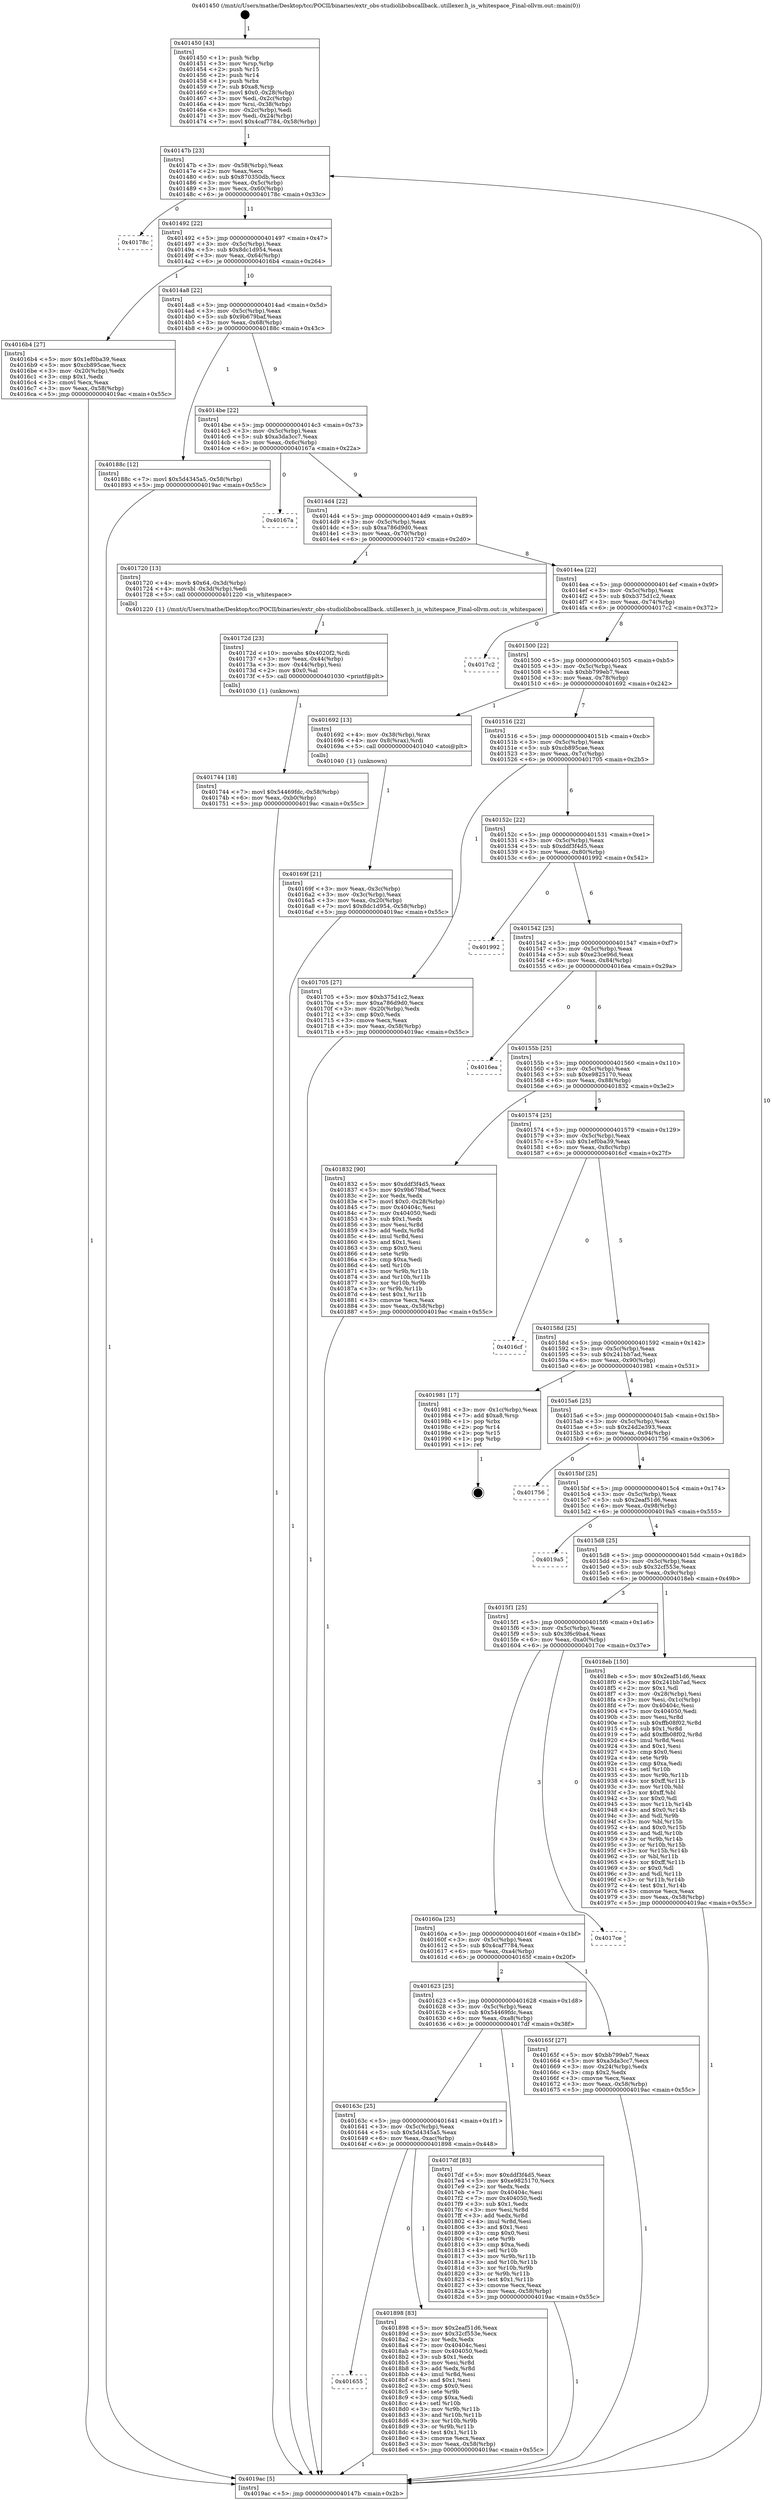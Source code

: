 digraph "0x401450" {
  label = "0x401450 (/mnt/c/Users/mathe/Desktop/tcc/POCII/binaries/extr_obs-studiolibobscallback..utillexer.h_is_whitespace_Final-ollvm.out::main(0))"
  labelloc = "t"
  node[shape=record]

  Entry [label="",width=0.3,height=0.3,shape=circle,fillcolor=black,style=filled]
  "0x40147b" [label="{
     0x40147b [23]\l
     | [instrs]\l
     &nbsp;&nbsp;0x40147b \<+3\>: mov -0x58(%rbp),%eax\l
     &nbsp;&nbsp;0x40147e \<+2\>: mov %eax,%ecx\l
     &nbsp;&nbsp;0x401480 \<+6\>: sub $0x870350db,%ecx\l
     &nbsp;&nbsp;0x401486 \<+3\>: mov %eax,-0x5c(%rbp)\l
     &nbsp;&nbsp;0x401489 \<+3\>: mov %ecx,-0x60(%rbp)\l
     &nbsp;&nbsp;0x40148c \<+6\>: je 000000000040178c \<main+0x33c\>\l
  }"]
  "0x40178c" [label="{
     0x40178c\l
  }", style=dashed]
  "0x401492" [label="{
     0x401492 [22]\l
     | [instrs]\l
     &nbsp;&nbsp;0x401492 \<+5\>: jmp 0000000000401497 \<main+0x47\>\l
     &nbsp;&nbsp;0x401497 \<+3\>: mov -0x5c(%rbp),%eax\l
     &nbsp;&nbsp;0x40149a \<+5\>: sub $0x8dc1d954,%eax\l
     &nbsp;&nbsp;0x40149f \<+3\>: mov %eax,-0x64(%rbp)\l
     &nbsp;&nbsp;0x4014a2 \<+6\>: je 00000000004016b4 \<main+0x264\>\l
  }"]
  Exit [label="",width=0.3,height=0.3,shape=circle,fillcolor=black,style=filled,peripheries=2]
  "0x4016b4" [label="{
     0x4016b4 [27]\l
     | [instrs]\l
     &nbsp;&nbsp;0x4016b4 \<+5\>: mov $0x1ef0ba39,%eax\l
     &nbsp;&nbsp;0x4016b9 \<+5\>: mov $0xcb895cae,%ecx\l
     &nbsp;&nbsp;0x4016be \<+3\>: mov -0x20(%rbp),%edx\l
     &nbsp;&nbsp;0x4016c1 \<+3\>: cmp $0x1,%edx\l
     &nbsp;&nbsp;0x4016c4 \<+3\>: cmovl %ecx,%eax\l
     &nbsp;&nbsp;0x4016c7 \<+3\>: mov %eax,-0x58(%rbp)\l
     &nbsp;&nbsp;0x4016ca \<+5\>: jmp 00000000004019ac \<main+0x55c\>\l
  }"]
  "0x4014a8" [label="{
     0x4014a8 [22]\l
     | [instrs]\l
     &nbsp;&nbsp;0x4014a8 \<+5\>: jmp 00000000004014ad \<main+0x5d\>\l
     &nbsp;&nbsp;0x4014ad \<+3\>: mov -0x5c(%rbp),%eax\l
     &nbsp;&nbsp;0x4014b0 \<+5\>: sub $0x9b679baf,%eax\l
     &nbsp;&nbsp;0x4014b5 \<+3\>: mov %eax,-0x68(%rbp)\l
     &nbsp;&nbsp;0x4014b8 \<+6\>: je 000000000040188c \<main+0x43c\>\l
  }"]
  "0x401655" [label="{
     0x401655\l
  }", style=dashed]
  "0x40188c" [label="{
     0x40188c [12]\l
     | [instrs]\l
     &nbsp;&nbsp;0x40188c \<+7\>: movl $0x5d4345a5,-0x58(%rbp)\l
     &nbsp;&nbsp;0x401893 \<+5\>: jmp 00000000004019ac \<main+0x55c\>\l
  }"]
  "0x4014be" [label="{
     0x4014be [22]\l
     | [instrs]\l
     &nbsp;&nbsp;0x4014be \<+5\>: jmp 00000000004014c3 \<main+0x73\>\l
     &nbsp;&nbsp;0x4014c3 \<+3\>: mov -0x5c(%rbp),%eax\l
     &nbsp;&nbsp;0x4014c6 \<+5\>: sub $0xa3da3cc7,%eax\l
     &nbsp;&nbsp;0x4014cb \<+3\>: mov %eax,-0x6c(%rbp)\l
     &nbsp;&nbsp;0x4014ce \<+6\>: je 000000000040167a \<main+0x22a\>\l
  }"]
  "0x401898" [label="{
     0x401898 [83]\l
     | [instrs]\l
     &nbsp;&nbsp;0x401898 \<+5\>: mov $0x2eaf51d6,%eax\l
     &nbsp;&nbsp;0x40189d \<+5\>: mov $0x32cf553e,%ecx\l
     &nbsp;&nbsp;0x4018a2 \<+2\>: xor %edx,%edx\l
     &nbsp;&nbsp;0x4018a4 \<+7\>: mov 0x40404c,%esi\l
     &nbsp;&nbsp;0x4018ab \<+7\>: mov 0x404050,%edi\l
     &nbsp;&nbsp;0x4018b2 \<+3\>: sub $0x1,%edx\l
     &nbsp;&nbsp;0x4018b5 \<+3\>: mov %esi,%r8d\l
     &nbsp;&nbsp;0x4018b8 \<+3\>: add %edx,%r8d\l
     &nbsp;&nbsp;0x4018bb \<+4\>: imul %r8d,%esi\l
     &nbsp;&nbsp;0x4018bf \<+3\>: and $0x1,%esi\l
     &nbsp;&nbsp;0x4018c2 \<+3\>: cmp $0x0,%esi\l
     &nbsp;&nbsp;0x4018c5 \<+4\>: sete %r9b\l
     &nbsp;&nbsp;0x4018c9 \<+3\>: cmp $0xa,%edi\l
     &nbsp;&nbsp;0x4018cc \<+4\>: setl %r10b\l
     &nbsp;&nbsp;0x4018d0 \<+3\>: mov %r9b,%r11b\l
     &nbsp;&nbsp;0x4018d3 \<+3\>: and %r10b,%r11b\l
     &nbsp;&nbsp;0x4018d6 \<+3\>: xor %r10b,%r9b\l
     &nbsp;&nbsp;0x4018d9 \<+3\>: or %r9b,%r11b\l
     &nbsp;&nbsp;0x4018dc \<+4\>: test $0x1,%r11b\l
     &nbsp;&nbsp;0x4018e0 \<+3\>: cmovne %ecx,%eax\l
     &nbsp;&nbsp;0x4018e3 \<+3\>: mov %eax,-0x58(%rbp)\l
     &nbsp;&nbsp;0x4018e6 \<+5\>: jmp 00000000004019ac \<main+0x55c\>\l
  }"]
  "0x40167a" [label="{
     0x40167a\l
  }", style=dashed]
  "0x4014d4" [label="{
     0x4014d4 [22]\l
     | [instrs]\l
     &nbsp;&nbsp;0x4014d4 \<+5\>: jmp 00000000004014d9 \<main+0x89\>\l
     &nbsp;&nbsp;0x4014d9 \<+3\>: mov -0x5c(%rbp),%eax\l
     &nbsp;&nbsp;0x4014dc \<+5\>: sub $0xa786d9d0,%eax\l
     &nbsp;&nbsp;0x4014e1 \<+3\>: mov %eax,-0x70(%rbp)\l
     &nbsp;&nbsp;0x4014e4 \<+6\>: je 0000000000401720 \<main+0x2d0\>\l
  }"]
  "0x40163c" [label="{
     0x40163c [25]\l
     | [instrs]\l
     &nbsp;&nbsp;0x40163c \<+5\>: jmp 0000000000401641 \<main+0x1f1\>\l
     &nbsp;&nbsp;0x401641 \<+3\>: mov -0x5c(%rbp),%eax\l
     &nbsp;&nbsp;0x401644 \<+5\>: sub $0x5d4345a5,%eax\l
     &nbsp;&nbsp;0x401649 \<+6\>: mov %eax,-0xac(%rbp)\l
     &nbsp;&nbsp;0x40164f \<+6\>: je 0000000000401898 \<main+0x448\>\l
  }"]
  "0x401720" [label="{
     0x401720 [13]\l
     | [instrs]\l
     &nbsp;&nbsp;0x401720 \<+4\>: movb $0x64,-0x3d(%rbp)\l
     &nbsp;&nbsp;0x401724 \<+4\>: movsbl -0x3d(%rbp),%edi\l
     &nbsp;&nbsp;0x401728 \<+5\>: call 0000000000401220 \<is_whitespace\>\l
     | [calls]\l
     &nbsp;&nbsp;0x401220 \{1\} (/mnt/c/Users/mathe/Desktop/tcc/POCII/binaries/extr_obs-studiolibobscallback..utillexer.h_is_whitespace_Final-ollvm.out::is_whitespace)\l
  }"]
  "0x4014ea" [label="{
     0x4014ea [22]\l
     | [instrs]\l
     &nbsp;&nbsp;0x4014ea \<+5\>: jmp 00000000004014ef \<main+0x9f\>\l
     &nbsp;&nbsp;0x4014ef \<+3\>: mov -0x5c(%rbp),%eax\l
     &nbsp;&nbsp;0x4014f2 \<+5\>: sub $0xb375d1c2,%eax\l
     &nbsp;&nbsp;0x4014f7 \<+3\>: mov %eax,-0x74(%rbp)\l
     &nbsp;&nbsp;0x4014fa \<+6\>: je 00000000004017c2 \<main+0x372\>\l
  }"]
  "0x4017df" [label="{
     0x4017df [83]\l
     | [instrs]\l
     &nbsp;&nbsp;0x4017df \<+5\>: mov $0xddf3f4d5,%eax\l
     &nbsp;&nbsp;0x4017e4 \<+5\>: mov $0xe9825170,%ecx\l
     &nbsp;&nbsp;0x4017e9 \<+2\>: xor %edx,%edx\l
     &nbsp;&nbsp;0x4017eb \<+7\>: mov 0x40404c,%esi\l
     &nbsp;&nbsp;0x4017f2 \<+7\>: mov 0x404050,%edi\l
     &nbsp;&nbsp;0x4017f9 \<+3\>: sub $0x1,%edx\l
     &nbsp;&nbsp;0x4017fc \<+3\>: mov %esi,%r8d\l
     &nbsp;&nbsp;0x4017ff \<+3\>: add %edx,%r8d\l
     &nbsp;&nbsp;0x401802 \<+4\>: imul %r8d,%esi\l
     &nbsp;&nbsp;0x401806 \<+3\>: and $0x1,%esi\l
     &nbsp;&nbsp;0x401809 \<+3\>: cmp $0x0,%esi\l
     &nbsp;&nbsp;0x40180c \<+4\>: sete %r9b\l
     &nbsp;&nbsp;0x401810 \<+3\>: cmp $0xa,%edi\l
     &nbsp;&nbsp;0x401813 \<+4\>: setl %r10b\l
     &nbsp;&nbsp;0x401817 \<+3\>: mov %r9b,%r11b\l
     &nbsp;&nbsp;0x40181a \<+3\>: and %r10b,%r11b\l
     &nbsp;&nbsp;0x40181d \<+3\>: xor %r10b,%r9b\l
     &nbsp;&nbsp;0x401820 \<+3\>: or %r9b,%r11b\l
     &nbsp;&nbsp;0x401823 \<+4\>: test $0x1,%r11b\l
     &nbsp;&nbsp;0x401827 \<+3\>: cmovne %ecx,%eax\l
     &nbsp;&nbsp;0x40182a \<+3\>: mov %eax,-0x58(%rbp)\l
     &nbsp;&nbsp;0x40182d \<+5\>: jmp 00000000004019ac \<main+0x55c\>\l
  }"]
  "0x4017c2" [label="{
     0x4017c2\l
  }", style=dashed]
  "0x401500" [label="{
     0x401500 [22]\l
     | [instrs]\l
     &nbsp;&nbsp;0x401500 \<+5\>: jmp 0000000000401505 \<main+0xb5\>\l
     &nbsp;&nbsp;0x401505 \<+3\>: mov -0x5c(%rbp),%eax\l
     &nbsp;&nbsp;0x401508 \<+5\>: sub $0xbb799eb7,%eax\l
     &nbsp;&nbsp;0x40150d \<+3\>: mov %eax,-0x78(%rbp)\l
     &nbsp;&nbsp;0x401510 \<+6\>: je 0000000000401692 \<main+0x242\>\l
  }"]
  "0x401744" [label="{
     0x401744 [18]\l
     | [instrs]\l
     &nbsp;&nbsp;0x401744 \<+7\>: movl $0x54469fdc,-0x58(%rbp)\l
     &nbsp;&nbsp;0x40174b \<+6\>: mov %eax,-0xb0(%rbp)\l
     &nbsp;&nbsp;0x401751 \<+5\>: jmp 00000000004019ac \<main+0x55c\>\l
  }"]
  "0x401692" [label="{
     0x401692 [13]\l
     | [instrs]\l
     &nbsp;&nbsp;0x401692 \<+4\>: mov -0x38(%rbp),%rax\l
     &nbsp;&nbsp;0x401696 \<+4\>: mov 0x8(%rax),%rdi\l
     &nbsp;&nbsp;0x40169a \<+5\>: call 0000000000401040 \<atoi@plt\>\l
     | [calls]\l
     &nbsp;&nbsp;0x401040 \{1\} (unknown)\l
  }"]
  "0x401516" [label="{
     0x401516 [22]\l
     | [instrs]\l
     &nbsp;&nbsp;0x401516 \<+5\>: jmp 000000000040151b \<main+0xcb\>\l
     &nbsp;&nbsp;0x40151b \<+3\>: mov -0x5c(%rbp),%eax\l
     &nbsp;&nbsp;0x40151e \<+5\>: sub $0xcb895cae,%eax\l
     &nbsp;&nbsp;0x401523 \<+3\>: mov %eax,-0x7c(%rbp)\l
     &nbsp;&nbsp;0x401526 \<+6\>: je 0000000000401705 \<main+0x2b5\>\l
  }"]
  "0x40172d" [label="{
     0x40172d [23]\l
     | [instrs]\l
     &nbsp;&nbsp;0x40172d \<+10\>: movabs $0x4020f2,%rdi\l
     &nbsp;&nbsp;0x401737 \<+3\>: mov %eax,-0x44(%rbp)\l
     &nbsp;&nbsp;0x40173a \<+3\>: mov -0x44(%rbp),%esi\l
     &nbsp;&nbsp;0x40173d \<+2\>: mov $0x0,%al\l
     &nbsp;&nbsp;0x40173f \<+5\>: call 0000000000401030 \<printf@plt\>\l
     | [calls]\l
     &nbsp;&nbsp;0x401030 \{1\} (unknown)\l
  }"]
  "0x401705" [label="{
     0x401705 [27]\l
     | [instrs]\l
     &nbsp;&nbsp;0x401705 \<+5\>: mov $0xb375d1c2,%eax\l
     &nbsp;&nbsp;0x40170a \<+5\>: mov $0xa786d9d0,%ecx\l
     &nbsp;&nbsp;0x40170f \<+3\>: mov -0x20(%rbp),%edx\l
     &nbsp;&nbsp;0x401712 \<+3\>: cmp $0x0,%edx\l
     &nbsp;&nbsp;0x401715 \<+3\>: cmove %ecx,%eax\l
     &nbsp;&nbsp;0x401718 \<+3\>: mov %eax,-0x58(%rbp)\l
     &nbsp;&nbsp;0x40171b \<+5\>: jmp 00000000004019ac \<main+0x55c\>\l
  }"]
  "0x40152c" [label="{
     0x40152c [22]\l
     | [instrs]\l
     &nbsp;&nbsp;0x40152c \<+5\>: jmp 0000000000401531 \<main+0xe1\>\l
     &nbsp;&nbsp;0x401531 \<+3\>: mov -0x5c(%rbp),%eax\l
     &nbsp;&nbsp;0x401534 \<+5\>: sub $0xddf3f4d5,%eax\l
     &nbsp;&nbsp;0x401539 \<+3\>: mov %eax,-0x80(%rbp)\l
     &nbsp;&nbsp;0x40153c \<+6\>: je 0000000000401992 \<main+0x542\>\l
  }"]
  "0x40169f" [label="{
     0x40169f [21]\l
     | [instrs]\l
     &nbsp;&nbsp;0x40169f \<+3\>: mov %eax,-0x3c(%rbp)\l
     &nbsp;&nbsp;0x4016a2 \<+3\>: mov -0x3c(%rbp),%eax\l
     &nbsp;&nbsp;0x4016a5 \<+3\>: mov %eax,-0x20(%rbp)\l
     &nbsp;&nbsp;0x4016a8 \<+7\>: movl $0x8dc1d954,-0x58(%rbp)\l
     &nbsp;&nbsp;0x4016af \<+5\>: jmp 00000000004019ac \<main+0x55c\>\l
  }"]
  "0x401992" [label="{
     0x401992\l
  }", style=dashed]
  "0x401542" [label="{
     0x401542 [25]\l
     | [instrs]\l
     &nbsp;&nbsp;0x401542 \<+5\>: jmp 0000000000401547 \<main+0xf7\>\l
     &nbsp;&nbsp;0x401547 \<+3\>: mov -0x5c(%rbp),%eax\l
     &nbsp;&nbsp;0x40154a \<+5\>: sub $0xe23ce96d,%eax\l
     &nbsp;&nbsp;0x40154f \<+6\>: mov %eax,-0x84(%rbp)\l
     &nbsp;&nbsp;0x401555 \<+6\>: je 00000000004016ea \<main+0x29a\>\l
  }"]
  "0x401450" [label="{
     0x401450 [43]\l
     | [instrs]\l
     &nbsp;&nbsp;0x401450 \<+1\>: push %rbp\l
     &nbsp;&nbsp;0x401451 \<+3\>: mov %rsp,%rbp\l
     &nbsp;&nbsp;0x401454 \<+2\>: push %r15\l
     &nbsp;&nbsp;0x401456 \<+2\>: push %r14\l
     &nbsp;&nbsp;0x401458 \<+1\>: push %rbx\l
     &nbsp;&nbsp;0x401459 \<+7\>: sub $0xa8,%rsp\l
     &nbsp;&nbsp;0x401460 \<+7\>: movl $0x0,-0x28(%rbp)\l
     &nbsp;&nbsp;0x401467 \<+3\>: mov %edi,-0x2c(%rbp)\l
     &nbsp;&nbsp;0x40146a \<+4\>: mov %rsi,-0x38(%rbp)\l
     &nbsp;&nbsp;0x40146e \<+3\>: mov -0x2c(%rbp),%edi\l
     &nbsp;&nbsp;0x401471 \<+3\>: mov %edi,-0x24(%rbp)\l
     &nbsp;&nbsp;0x401474 \<+7\>: movl $0x4caf7784,-0x58(%rbp)\l
  }"]
  "0x4016ea" [label="{
     0x4016ea\l
  }", style=dashed]
  "0x40155b" [label="{
     0x40155b [25]\l
     | [instrs]\l
     &nbsp;&nbsp;0x40155b \<+5\>: jmp 0000000000401560 \<main+0x110\>\l
     &nbsp;&nbsp;0x401560 \<+3\>: mov -0x5c(%rbp),%eax\l
     &nbsp;&nbsp;0x401563 \<+5\>: sub $0xe9825170,%eax\l
     &nbsp;&nbsp;0x401568 \<+6\>: mov %eax,-0x88(%rbp)\l
     &nbsp;&nbsp;0x40156e \<+6\>: je 0000000000401832 \<main+0x3e2\>\l
  }"]
  "0x4019ac" [label="{
     0x4019ac [5]\l
     | [instrs]\l
     &nbsp;&nbsp;0x4019ac \<+5\>: jmp 000000000040147b \<main+0x2b\>\l
  }"]
  "0x401832" [label="{
     0x401832 [90]\l
     | [instrs]\l
     &nbsp;&nbsp;0x401832 \<+5\>: mov $0xddf3f4d5,%eax\l
     &nbsp;&nbsp;0x401837 \<+5\>: mov $0x9b679baf,%ecx\l
     &nbsp;&nbsp;0x40183c \<+2\>: xor %edx,%edx\l
     &nbsp;&nbsp;0x40183e \<+7\>: movl $0x0,-0x28(%rbp)\l
     &nbsp;&nbsp;0x401845 \<+7\>: mov 0x40404c,%esi\l
     &nbsp;&nbsp;0x40184c \<+7\>: mov 0x404050,%edi\l
     &nbsp;&nbsp;0x401853 \<+3\>: sub $0x1,%edx\l
     &nbsp;&nbsp;0x401856 \<+3\>: mov %esi,%r8d\l
     &nbsp;&nbsp;0x401859 \<+3\>: add %edx,%r8d\l
     &nbsp;&nbsp;0x40185c \<+4\>: imul %r8d,%esi\l
     &nbsp;&nbsp;0x401860 \<+3\>: and $0x1,%esi\l
     &nbsp;&nbsp;0x401863 \<+3\>: cmp $0x0,%esi\l
     &nbsp;&nbsp;0x401866 \<+4\>: sete %r9b\l
     &nbsp;&nbsp;0x40186a \<+3\>: cmp $0xa,%edi\l
     &nbsp;&nbsp;0x40186d \<+4\>: setl %r10b\l
     &nbsp;&nbsp;0x401871 \<+3\>: mov %r9b,%r11b\l
     &nbsp;&nbsp;0x401874 \<+3\>: and %r10b,%r11b\l
     &nbsp;&nbsp;0x401877 \<+3\>: xor %r10b,%r9b\l
     &nbsp;&nbsp;0x40187a \<+3\>: or %r9b,%r11b\l
     &nbsp;&nbsp;0x40187d \<+4\>: test $0x1,%r11b\l
     &nbsp;&nbsp;0x401881 \<+3\>: cmovne %ecx,%eax\l
     &nbsp;&nbsp;0x401884 \<+3\>: mov %eax,-0x58(%rbp)\l
     &nbsp;&nbsp;0x401887 \<+5\>: jmp 00000000004019ac \<main+0x55c\>\l
  }"]
  "0x401574" [label="{
     0x401574 [25]\l
     | [instrs]\l
     &nbsp;&nbsp;0x401574 \<+5\>: jmp 0000000000401579 \<main+0x129\>\l
     &nbsp;&nbsp;0x401579 \<+3\>: mov -0x5c(%rbp),%eax\l
     &nbsp;&nbsp;0x40157c \<+5\>: sub $0x1ef0ba39,%eax\l
     &nbsp;&nbsp;0x401581 \<+6\>: mov %eax,-0x8c(%rbp)\l
     &nbsp;&nbsp;0x401587 \<+6\>: je 00000000004016cf \<main+0x27f\>\l
  }"]
  "0x401623" [label="{
     0x401623 [25]\l
     | [instrs]\l
     &nbsp;&nbsp;0x401623 \<+5\>: jmp 0000000000401628 \<main+0x1d8\>\l
     &nbsp;&nbsp;0x401628 \<+3\>: mov -0x5c(%rbp),%eax\l
     &nbsp;&nbsp;0x40162b \<+5\>: sub $0x54469fdc,%eax\l
     &nbsp;&nbsp;0x401630 \<+6\>: mov %eax,-0xa8(%rbp)\l
     &nbsp;&nbsp;0x401636 \<+6\>: je 00000000004017df \<main+0x38f\>\l
  }"]
  "0x4016cf" [label="{
     0x4016cf\l
  }", style=dashed]
  "0x40158d" [label="{
     0x40158d [25]\l
     | [instrs]\l
     &nbsp;&nbsp;0x40158d \<+5\>: jmp 0000000000401592 \<main+0x142\>\l
     &nbsp;&nbsp;0x401592 \<+3\>: mov -0x5c(%rbp),%eax\l
     &nbsp;&nbsp;0x401595 \<+5\>: sub $0x241bb7ad,%eax\l
     &nbsp;&nbsp;0x40159a \<+6\>: mov %eax,-0x90(%rbp)\l
     &nbsp;&nbsp;0x4015a0 \<+6\>: je 0000000000401981 \<main+0x531\>\l
  }"]
  "0x40165f" [label="{
     0x40165f [27]\l
     | [instrs]\l
     &nbsp;&nbsp;0x40165f \<+5\>: mov $0xbb799eb7,%eax\l
     &nbsp;&nbsp;0x401664 \<+5\>: mov $0xa3da3cc7,%ecx\l
     &nbsp;&nbsp;0x401669 \<+3\>: mov -0x24(%rbp),%edx\l
     &nbsp;&nbsp;0x40166c \<+3\>: cmp $0x2,%edx\l
     &nbsp;&nbsp;0x40166f \<+3\>: cmovne %ecx,%eax\l
     &nbsp;&nbsp;0x401672 \<+3\>: mov %eax,-0x58(%rbp)\l
     &nbsp;&nbsp;0x401675 \<+5\>: jmp 00000000004019ac \<main+0x55c\>\l
  }"]
  "0x401981" [label="{
     0x401981 [17]\l
     | [instrs]\l
     &nbsp;&nbsp;0x401981 \<+3\>: mov -0x1c(%rbp),%eax\l
     &nbsp;&nbsp;0x401984 \<+7\>: add $0xa8,%rsp\l
     &nbsp;&nbsp;0x40198b \<+1\>: pop %rbx\l
     &nbsp;&nbsp;0x40198c \<+2\>: pop %r14\l
     &nbsp;&nbsp;0x40198e \<+2\>: pop %r15\l
     &nbsp;&nbsp;0x401990 \<+1\>: pop %rbp\l
     &nbsp;&nbsp;0x401991 \<+1\>: ret\l
  }"]
  "0x4015a6" [label="{
     0x4015a6 [25]\l
     | [instrs]\l
     &nbsp;&nbsp;0x4015a6 \<+5\>: jmp 00000000004015ab \<main+0x15b\>\l
     &nbsp;&nbsp;0x4015ab \<+3\>: mov -0x5c(%rbp),%eax\l
     &nbsp;&nbsp;0x4015ae \<+5\>: sub $0x24d2e393,%eax\l
     &nbsp;&nbsp;0x4015b3 \<+6\>: mov %eax,-0x94(%rbp)\l
     &nbsp;&nbsp;0x4015b9 \<+6\>: je 0000000000401756 \<main+0x306\>\l
  }"]
  "0x40160a" [label="{
     0x40160a [25]\l
     | [instrs]\l
     &nbsp;&nbsp;0x40160a \<+5\>: jmp 000000000040160f \<main+0x1bf\>\l
     &nbsp;&nbsp;0x40160f \<+3\>: mov -0x5c(%rbp),%eax\l
     &nbsp;&nbsp;0x401612 \<+5\>: sub $0x4caf7784,%eax\l
     &nbsp;&nbsp;0x401617 \<+6\>: mov %eax,-0xa4(%rbp)\l
     &nbsp;&nbsp;0x40161d \<+6\>: je 000000000040165f \<main+0x20f\>\l
  }"]
  "0x401756" [label="{
     0x401756\l
  }", style=dashed]
  "0x4015bf" [label="{
     0x4015bf [25]\l
     | [instrs]\l
     &nbsp;&nbsp;0x4015bf \<+5\>: jmp 00000000004015c4 \<main+0x174\>\l
     &nbsp;&nbsp;0x4015c4 \<+3\>: mov -0x5c(%rbp),%eax\l
     &nbsp;&nbsp;0x4015c7 \<+5\>: sub $0x2eaf51d6,%eax\l
     &nbsp;&nbsp;0x4015cc \<+6\>: mov %eax,-0x98(%rbp)\l
     &nbsp;&nbsp;0x4015d2 \<+6\>: je 00000000004019a5 \<main+0x555\>\l
  }"]
  "0x4017ce" [label="{
     0x4017ce\l
  }", style=dashed]
  "0x4019a5" [label="{
     0x4019a5\l
  }", style=dashed]
  "0x4015d8" [label="{
     0x4015d8 [25]\l
     | [instrs]\l
     &nbsp;&nbsp;0x4015d8 \<+5\>: jmp 00000000004015dd \<main+0x18d\>\l
     &nbsp;&nbsp;0x4015dd \<+3\>: mov -0x5c(%rbp),%eax\l
     &nbsp;&nbsp;0x4015e0 \<+5\>: sub $0x32cf553e,%eax\l
     &nbsp;&nbsp;0x4015e5 \<+6\>: mov %eax,-0x9c(%rbp)\l
     &nbsp;&nbsp;0x4015eb \<+6\>: je 00000000004018eb \<main+0x49b\>\l
  }"]
  "0x4015f1" [label="{
     0x4015f1 [25]\l
     | [instrs]\l
     &nbsp;&nbsp;0x4015f1 \<+5\>: jmp 00000000004015f6 \<main+0x1a6\>\l
     &nbsp;&nbsp;0x4015f6 \<+3\>: mov -0x5c(%rbp),%eax\l
     &nbsp;&nbsp;0x4015f9 \<+5\>: sub $0x3f6c9ba4,%eax\l
     &nbsp;&nbsp;0x4015fe \<+6\>: mov %eax,-0xa0(%rbp)\l
     &nbsp;&nbsp;0x401604 \<+6\>: je 00000000004017ce \<main+0x37e\>\l
  }"]
  "0x4018eb" [label="{
     0x4018eb [150]\l
     | [instrs]\l
     &nbsp;&nbsp;0x4018eb \<+5\>: mov $0x2eaf51d6,%eax\l
     &nbsp;&nbsp;0x4018f0 \<+5\>: mov $0x241bb7ad,%ecx\l
     &nbsp;&nbsp;0x4018f5 \<+2\>: mov $0x1,%dl\l
     &nbsp;&nbsp;0x4018f7 \<+3\>: mov -0x28(%rbp),%esi\l
     &nbsp;&nbsp;0x4018fa \<+3\>: mov %esi,-0x1c(%rbp)\l
     &nbsp;&nbsp;0x4018fd \<+7\>: mov 0x40404c,%esi\l
     &nbsp;&nbsp;0x401904 \<+7\>: mov 0x404050,%edi\l
     &nbsp;&nbsp;0x40190b \<+3\>: mov %esi,%r8d\l
     &nbsp;&nbsp;0x40190e \<+7\>: sub $0xffb08f02,%r8d\l
     &nbsp;&nbsp;0x401915 \<+4\>: sub $0x1,%r8d\l
     &nbsp;&nbsp;0x401919 \<+7\>: add $0xffb08f02,%r8d\l
     &nbsp;&nbsp;0x401920 \<+4\>: imul %r8d,%esi\l
     &nbsp;&nbsp;0x401924 \<+3\>: and $0x1,%esi\l
     &nbsp;&nbsp;0x401927 \<+3\>: cmp $0x0,%esi\l
     &nbsp;&nbsp;0x40192a \<+4\>: sete %r9b\l
     &nbsp;&nbsp;0x40192e \<+3\>: cmp $0xa,%edi\l
     &nbsp;&nbsp;0x401931 \<+4\>: setl %r10b\l
     &nbsp;&nbsp;0x401935 \<+3\>: mov %r9b,%r11b\l
     &nbsp;&nbsp;0x401938 \<+4\>: xor $0xff,%r11b\l
     &nbsp;&nbsp;0x40193c \<+3\>: mov %r10b,%bl\l
     &nbsp;&nbsp;0x40193f \<+3\>: xor $0xff,%bl\l
     &nbsp;&nbsp;0x401942 \<+3\>: xor $0x0,%dl\l
     &nbsp;&nbsp;0x401945 \<+3\>: mov %r11b,%r14b\l
     &nbsp;&nbsp;0x401948 \<+4\>: and $0x0,%r14b\l
     &nbsp;&nbsp;0x40194c \<+3\>: and %dl,%r9b\l
     &nbsp;&nbsp;0x40194f \<+3\>: mov %bl,%r15b\l
     &nbsp;&nbsp;0x401952 \<+4\>: and $0x0,%r15b\l
     &nbsp;&nbsp;0x401956 \<+3\>: and %dl,%r10b\l
     &nbsp;&nbsp;0x401959 \<+3\>: or %r9b,%r14b\l
     &nbsp;&nbsp;0x40195c \<+3\>: or %r10b,%r15b\l
     &nbsp;&nbsp;0x40195f \<+3\>: xor %r15b,%r14b\l
     &nbsp;&nbsp;0x401962 \<+3\>: or %bl,%r11b\l
     &nbsp;&nbsp;0x401965 \<+4\>: xor $0xff,%r11b\l
     &nbsp;&nbsp;0x401969 \<+3\>: or $0x0,%dl\l
     &nbsp;&nbsp;0x40196c \<+3\>: and %dl,%r11b\l
     &nbsp;&nbsp;0x40196f \<+3\>: or %r11b,%r14b\l
     &nbsp;&nbsp;0x401972 \<+4\>: test $0x1,%r14b\l
     &nbsp;&nbsp;0x401976 \<+3\>: cmovne %ecx,%eax\l
     &nbsp;&nbsp;0x401979 \<+3\>: mov %eax,-0x58(%rbp)\l
     &nbsp;&nbsp;0x40197c \<+5\>: jmp 00000000004019ac \<main+0x55c\>\l
  }"]
  Entry -> "0x401450" [label=" 1"]
  "0x40147b" -> "0x40178c" [label=" 0"]
  "0x40147b" -> "0x401492" [label=" 11"]
  "0x401981" -> Exit [label=" 1"]
  "0x401492" -> "0x4016b4" [label=" 1"]
  "0x401492" -> "0x4014a8" [label=" 10"]
  "0x4018eb" -> "0x4019ac" [label=" 1"]
  "0x4014a8" -> "0x40188c" [label=" 1"]
  "0x4014a8" -> "0x4014be" [label=" 9"]
  "0x401898" -> "0x4019ac" [label=" 1"]
  "0x4014be" -> "0x40167a" [label=" 0"]
  "0x4014be" -> "0x4014d4" [label=" 9"]
  "0x40163c" -> "0x401655" [label=" 0"]
  "0x4014d4" -> "0x401720" [label=" 1"]
  "0x4014d4" -> "0x4014ea" [label=" 8"]
  "0x40163c" -> "0x401898" [label=" 1"]
  "0x4014ea" -> "0x4017c2" [label=" 0"]
  "0x4014ea" -> "0x401500" [label=" 8"]
  "0x40188c" -> "0x4019ac" [label=" 1"]
  "0x401500" -> "0x401692" [label=" 1"]
  "0x401500" -> "0x401516" [label=" 7"]
  "0x4017df" -> "0x4019ac" [label=" 1"]
  "0x401516" -> "0x401705" [label=" 1"]
  "0x401516" -> "0x40152c" [label=" 6"]
  "0x401623" -> "0x40163c" [label=" 1"]
  "0x40152c" -> "0x401992" [label=" 0"]
  "0x40152c" -> "0x401542" [label=" 6"]
  "0x401623" -> "0x4017df" [label=" 1"]
  "0x401542" -> "0x4016ea" [label=" 0"]
  "0x401542" -> "0x40155b" [label=" 6"]
  "0x401832" -> "0x4019ac" [label=" 1"]
  "0x40155b" -> "0x401832" [label=" 1"]
  "0x40155b" -> "0x401574" [label=" 5"]
  "0x401744" -> "0x4019ac" [label=" 1"]
  "0x401574" -> "0x4016cf" [label=" 0"]
  "0x401574" -> "0x40158d" [label=" 5"]
  "0x40172d" -> "0x401744" [label=" 1"]
  "0x40158d" -> "0x401981" [label=" 1"]
  "0x40158d" -> "0x4015a6" [label=" 4"]
  "0x401720" -> "0x40172d" [label=" 1"]
  "0x4015a6" -> "0x401756" [label=" 0"]
  "0x4015a6" -> "0x4015bf" [label=" 4"]
  "0x4016b4" -> "0x4019ac" [label=" 1"]
  "0x4015bf" -> "0x4019a5" [label=" 0"]
  "0x4015bf" -> "0x4015d8" [label=" 4"]
  "0x40169f" -> "0x4019ac" [label=" 1"]
  "0x4015d8" -> "0x4018eb" [label=" 1"]
  "0x4015d8" -> "0x4015f1" [label=" 3"]
  "0x401692" -> "0x40169f" [label=" 1"]
  "0x4015f1" -> "0x4017ce" [label=" 0"]
  "0x4015f1" -> "0x40160a" [label=" 3"]
  "0x401705" -> "0x4019ac" [label=" 1"]
  "0x40160a" -> "0x40165f" [label=" 1"]
  "0x40160a" -> "0x401623" [label=" 2"]
  "0x40165f" -> "0x4019ac" [label=" 1"]
  "0x401450" -> "0x40147b" [label=" 1"]
  "0x4019ac" -> "0x40147b" [label=" 10"]
}

